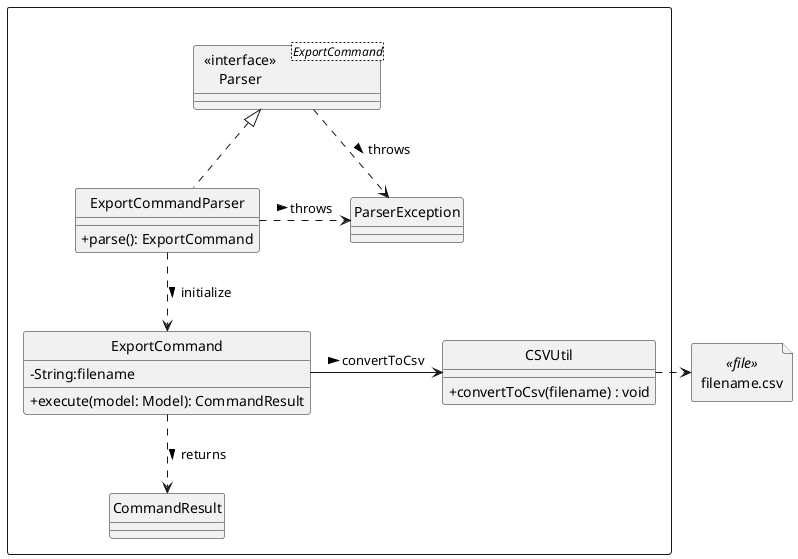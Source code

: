 @startuml
hide circle
skinparam classAttributeIconSize 0

Package " "<<Rectangle>>{
Class "  <<interface>>  \nParser" as Parser<ExportCommand>
Class ExportCommandParser {
    +parse(): ExportCommand
}


Class ParserException
class CSVUtil {
 +convertToCsv(filename) : void
}
class ExportCommand{
    -String:filename
    +execute(model: Model): CommandResult
}
class CommandResult
}

file "filename.csv" as file_icon <<file>> {
}



ExportCommandParser .up.|> Parser
Parser .right.> ParserException: throws >
ExportCommandParser .right.> ParserException: throws >

ExportCommandParser .down.> ExportCommand: initialize >
ExportCommand -right-> CSVUtil: convertToCsv >

ExportCommand .down.> CommandResult: returns >
CSVUtil .> file_icon


@enduml
